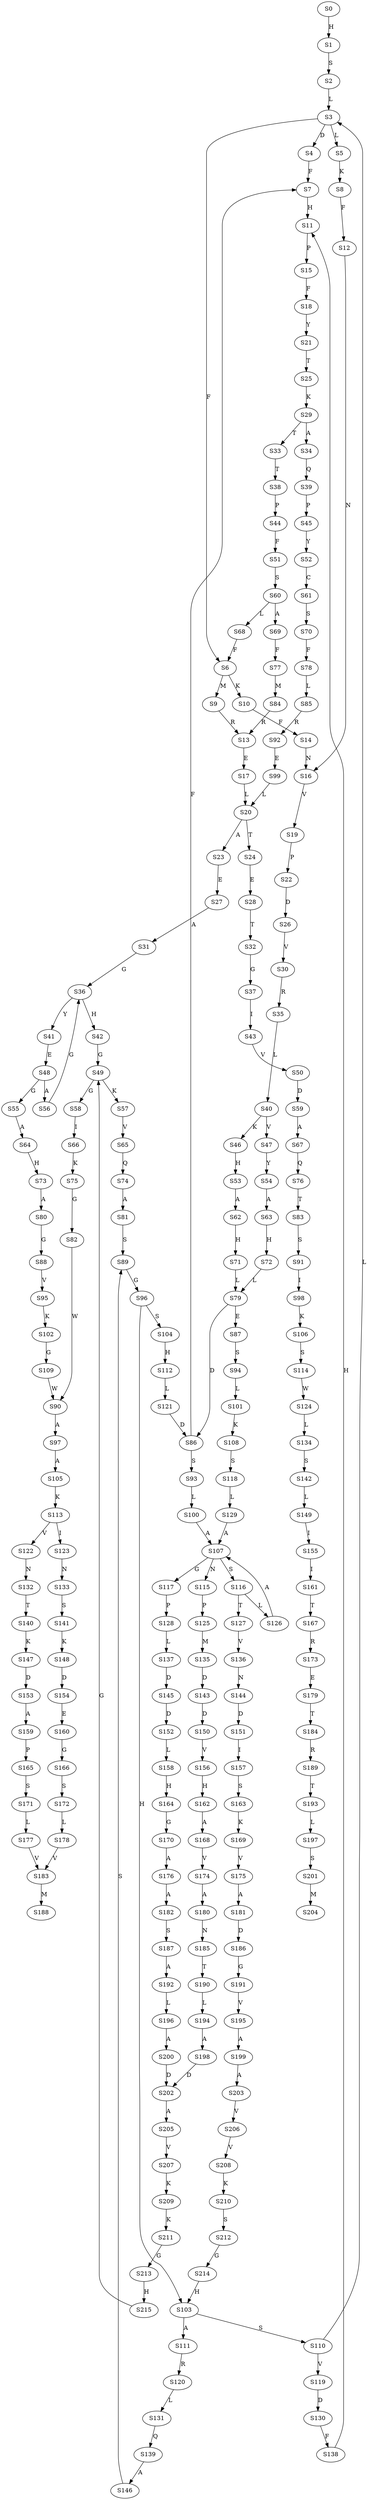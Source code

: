 strict digraph  {
	S0 -> S1 [ label = H ];
	S1 -> S2 [ label = S ];
	S2 -> S3 [ label = L ];
	S3 -> S4 [ label = D ];
	S3 -> S5 [ label = L ];
	S3 -> S6 [ label = F ];
	S4 -> S7 [ label = F ];
	S5 -> S8 [ label = K ];
	S6 -> S9 [ label = M ];
	S6 -> S10 [ label = K ];
	S7 -> S11 [ label = H ];
	S8 -> S12 [ label = F ];
	S9 -> S13 [ label = R ];
	S10 -> S14 [ label = F ];
	S11 -> S15 [ label = P ];
	S12 -> S16 [ label = N ];
	S13 -> S17 [ label = E ];
	S14 -> S16 [ label = N ];
	S15 -> S18 [ label = F ];
	S16 -> S19 [ label = V ];
	S17 -> S20 [ label = L ];
	S18 -> S21 [ label = Y ];
	S19 -> S22 [ label = P ];
	S20 -> S23 [ label = A ];
	S20 -> S24 [ label = T ];
	S21 -> S25 [ label = T ];
	S22 -> S26 [ label = D ];
	S23 -> S27 [ label = E ];
	S24 -> S28 [ label = E ];
	S25 -> S29 [ label = K ];
	S26 -> S30 [ label = V ];
	S27 -> S31 [ label = A ];
	S28 -> S32 [ label = T ];
	S29 -> S33 [ label = T ];
	S29 -> S34 [ label = A ];
	S30 -> S35 [ label = R ];
	S31 -> S36 [ label = G ];
	S32 -> S37 [ label = G ];
	S33 -> S38 [ label = T ];
	S34 -> S39 [ label = Q ];
	S35 -> S40 [ label = L ];
	S36 -> S41 [ label = Y ];
	S36 -> S42 [ label = H ];
	S37 -> S43 [ label = I ];
	S38 -> S44 [ label = P ];
	S39 -> S45 [ label = P ];
	S40 -> S46 [ label = K ];
	S40 -> S47 [ label = V ];
	S41 -> S48 [ label = E ];
	S42 -> S49 [ label = G ];
	S43 -> S50 [ label = V ];
	S44 -> S51 [ label = F ];
	S45 -> S52 [ label = Y ];
	S46 -> S53 [ label = H ];
	S47 -> S54 [ label = Y ];
	S48 -> S55 [ label = G ];
	S48 -> S56 [ label = A ];
	S49 -> S57 [ label = K ];
	S49 -> S58 [ label = G ];
	S50 -> S59 [ label = D ];
	S51 -> S60 [ label = S ];
	S52 -> S61 [ label = C ];
	S53 -> S62 [ label = A ];
	S54 -> S63 [ label = A ];
	S55 -> S64 [ label = A ];
	S56 -> S36 [ label = G ];
	S57 -> S65 [ label = V ];
	S58 -> S66 [ label = I ];
	S59 -> S67 [ label = A ];
	S60 -> S68 [ label = L ];
	S60 -> S69 [ label = A ];
	S61 -> S70 [ label = S ];
	S62 -> S71 [ label = H ];
	S63 -> S72 [ label = H ];
	S64 -> S73 [ label = H ];
	S65 -> S74 [ label = Q ];
	S66 -> S75 [ label = K ];
	S67 -> S76 [ label = Q ];
	S68 -> S6 [ label = F ];
	S69 -> S77 [ label = F ];
	S70 -> S78 [ label = F ];
	S71 -> S79 [ label = L ];
	S72 -> S79 [ label = L ];
	S73 -> S80 [ label = A ];
	S74 -> S81 [ label = A ];
	S75 -> S82 [ label = G ];
	S76 -> S83 [ label = T ];
	S77 -> S84 [ label = M ];
	S78 -> S85 [ label = L ];
	S79 -> S86 [ label = D ];
	S79 -> S87 [ label = E ];
	S80 -> S88 [ label = G ];
	S81 -> S89 [ label = S ];
	S82 -> S90 [ label = W ];
	S83 -> S91 [ label = S ];
	S84 -> S13 [ label = R ];
	S85 -> S92 [ label = R ];
	S86 -> S93 [ label = S ];
	S86 -> S7 [ label = F ];
	S87 -> S94 [ label = S ];
	S88 -> S95 [ label = V ];
	S89 -> S96 [ label = G ];
	S90 -> S97 [ label = A ];
	S91 -> S98 [ label = I ];
	S92 -> S99 [ label = E ];
	S93 -> S100 [ label = L ];
	S94 -> S101 [ label = L ];
	S95 -> S102 [ label = K ];
	S96 -> S103 [ label = H ];
	S96 -> S104 [ label = S ];
	S97 -> S105 [ label = A ];
	S98 -> S106 [ label = K ];
	S99 -> S20 [ label = L ];
	S100 -> S107 [ label = A ];
	S101 -> S108 [ label = K ];
	S102 -> S109 [ label = G ];
	S103 -> S110 [ label = S ];
	S103 -> S111 [ label = A ];
	S104 -> S112 [ label = H ];
	S105 -> S113 [ label = K ];
	S106 -> S114 [ label = S ];
	S107 -> S115 [ label = N ];
	S107 -> S116 [ label = S ];
	S107 -> S117 [ label = G ];
	S108 -> S118 [ label = S ];
	S109 -> S90 [ label = W ];
	S110 -> S3 [ label = L ];
	S110 -> S119 [ label = V ];
	S111 -> S120 [ label = R ];
	S112 -> S121 [ label = L ];
	S113 -> S122 [ label = V ];
	S113 -> S123 [ label = I ];
	S114 -> S124 [ label = W ];
	S115 -> S125 [ label = P ];
	S116 -> S126 [ label = L ];
	S116 -> S127 [ label = T ];
	S117 -> S128 [ label = P ];
	S118 -> S129 [ label = L ];
	S119 -> S130 [ label = D ];
	S120 -> S131 [ label = L ];
	S121 -> S86 [ label = D ];
	S122 -> S132 [ label = N ];
	S123 -> S133 [ label = N ];
	S124 -> S134 [ label = L ];
	S125 -> S135 [ label = M ];
	S126 -> S107 [ label = A ];
	S127 -> S136 [ label = V ];
	S128 -> S137 [ label = L ];
	S129 -> S107 [ label = A ];
	S130 -> S138 [ label = F ];
	S131 -> S139 [ label = Q ];
	S132 -> S140 [ label = T ];
	S133 -> S141 [ label = S ];
	S134 -> S142 [ label = S ];
	S135 -> S143 [ label = D ];
	S136 -> S144 [ label = N ];
	S137 -> S145 [ label = D ];
	S138 -> S11 [ label = H ];
	S139 -> S146 [ label = A ];
	S140 -> S147 [ label = K ];
	S141 -> S148 [ label = K ];
	S142 -> S149 [ label = L ];
	S143 -> S150 [ label = D ];
	S144 -> S151 [ label = D ];
	S145 -> S152 [ label = D ];
	S146 -> S89 [ label = S ];
	S147 -> S153 [ label = D ];
	S148 -> S154 [ label = D ];
	S149 -> S155 [ label = I ];
	S150 -> S156 [ label = V ];
	S151 -> S157 [ label = I ];
	S152 -> S158 [ label = L ];
	S153 -> S159 [ label = A ];
	S154 -> S160 [ label = E ];
	S155 -> S161 [ label = I ];
	S156 -> S162 [ label = H ];
	S157 -> S163 [ label = S ];
	S158 -> S164 [ label = H ];
	S159 -> S165 [ label = P ];
	S160 -> S166 [ label = G ];
	S161 -> S167 [ label = T ];
	S162 -> S168 [ label = A ];
	S163 -> S169 [ label = K ];
	S164 -> S170 [ label = G ];
	S165 -> S171 [ label = S ];
	S166 -> S172 [ label = S ];
	S167 -> S173 [ label = R ];
	S168 -> S174 [ label = V ];
	S169 -> S175 [ label = V ];
	S170 -> S176 [ label = A ];
	S171 -> S177 [ label = L ];
	S172 -> S178 [ label = L ];
	S173 -> S179 [ label = E ];
	S174 -> S180 [ label = A ];
	S175 -> S181 [ label = A ];
	S176 -> S182 [ label = A ];
	S177 -> S183 [ label = V ];
	S178 -> S183 [ label = V ];
	S179 -> S184 [ label = T ];
	S180 -> S185 [ label = N ];
	S181 -> S186 [ label = D ];
	S182 -> S187 [ label = S ];
	S183 -> S188 [ label = M ];
	S184 -> S189 [ label = R ];
	S185 -> S190 [ label = T ];
	S186 -> S191 [ label = G ];
	S187 -> S192 [ label = A ];
	S189 -> S193 [ label = T ];
	S190 -> S194 [ label = L ];
	S191 -> S195 [ label = V ];
	S192 -> S196 [ label = L ];
	S193 -> S197 [ label = L ];
	S194 -> S198 [ label = A ];
	S195 -> S199 [ label = A ];
	S196 -> S200 [ label = A ];
	S197 -> S201 [ label = S ];
	S198 -> S202 [ label = D ];
	S199 -> S203 [ label = A ];
	S200 -> S202 [ label = D ];
	S201 -> S204 [ label = M ];
	S202 -> S205 [ label = A ];
	S203 -> S206 [ label = V ];
	S205 -> S207 [ label = V ];
	S206 -> S208 [ label = V ];
	S207 -> S209 [ label = K ];
	S208 -> S210 [ label = K ];
	S209 -> S211 [ label = K ];
	S210 -> S212 [ label = S ];
	S211 -> S213 [ label = G ];
	S212 -> S214 [ label = G ];
	S213 -> S215 [ label = H ];
	S214 -> S103 [ label = H ];
	S215 -> S49 [ label = G ];
}

